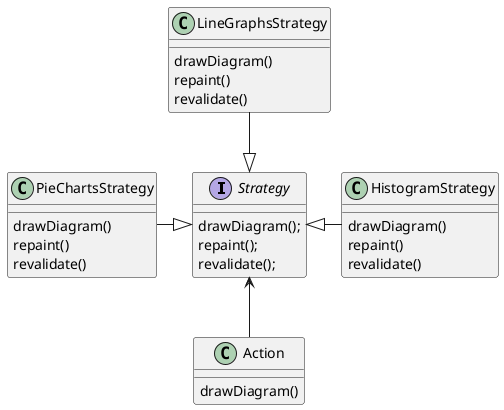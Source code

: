 @startuml

interface Strategy
Strategy : drawDiagram();
Strategy : repaint();
Strategy : revalidate();

PieChartsStrategy -|> Strategy
Strategy <|- HistogramStrategy
LineGraphsStrategy --|> Strategy


PieChartsStrategy : drawDiagram()
PieChartsStrategy : repaint()
PieChartsStrategy : revalidate()


LineGraphsStrategy : drawDiagram()
LineGraphsStrategy : repaint()
LineGraphsStrategy : revalidate()


HistogramStrategy : drawDiagram()
HistogramStrategy : repaint()
HistogramStrategy : revalidate()

Strategy <-- Action

Action : drawDiagram()
@enduml